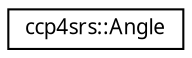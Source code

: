 digraph "Graphical Class Hierarchy"
{
  edge [fontname="FreeSans.ttf",fontsize="10",labelfontname="FreeSans.ttf",labelfontsize="10"];
  node [fontname="FreeSans.ttf",fontsize="10",shape=record];
  rankdir="LR";
  Node1 [label="ccp4srs::Angle",height=0.2,width=0.4,color="black", fillcolor="white", style="filled",URL="$classccp4srs_1_1_angle.html"];
}
